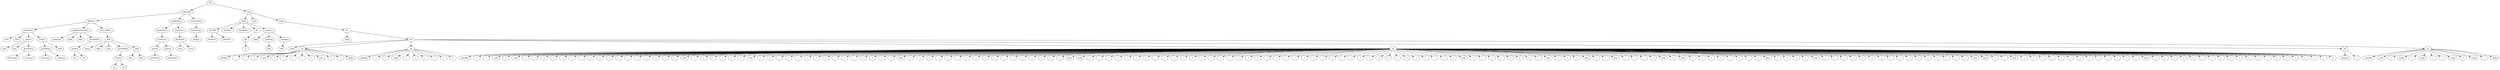 digraph Tree {
	"t0" [label = "TEI"];
	"t1" [label = "teiHeader"];
	"t2" [label = "fileDesc"];
	"t3" [label = "titleStmt"];
	"t4" [label = "title"];
	"t5" [label = "title"];
	"t6" [label = "author"];
	"t7" [label = "idno"];
	"t8" [label = "idno"];
	"t9" [label = "persName"];
	"t10" [label = "forename"];
	"t11" [label = "surname"];
	"t12" [label = "author"];
	"t13" [label = "persName"];
	"t14" [label = "forename"];
	"t15" [label = "surname"];
	"t16" [label = "idno"];
	"t17" [label = "publicationStmt"];
	"t18" [label = "publisher"];
	"t19" [label = "idno"];
	"t20" [label = "idno"];
	"t21" [label = "availability"];
	"t22" [label = "licence"];
	"t23" [label = "ab"];
	"t24" [label = "ref"];
	"t25" [label = "sourceDesc"];
	"t26" [label = "bibl"];
	"t27" [label = "name"];
	"t28" [label = "idno"];
	"t29" [label = "idno"];
	"t30" [label = "availability"];
	"t31" [label = "licence"];
	"t32" [label = "ab"];
	"t33" [label = "ref"];
	"t34" [label = "bibl"];
	"t35" [label = "date"];
	"t36" [label = "idno"];
	"t37" [label = "profileDesc"];
	"t38" [label = "particDesc"];
	"t39" [label = "listPerson"];
	"t40" [label = "person"];
	"t41" [label = "persName"];
	"t42" [label = "person"];
	"t43" [label = "persName"];
	"t44" [label = "textClass"];
	"t45" [label = "keywords"];
	"t46" [label = "term"];
	"t47" [label = "term"];
	"t48" [label = "revisionDesc"];
	"t49" [label = "listChange"];
	"t50" [label = "change"];
	"t51" [label = "text"];
	"t52" [label = "front"];
	"t53" [label = "docTitle"];
	"t54" [label = "titlePart"];
	"t55" [label = "titlePart"];
	"t56" [label = "docDate"];
	"t57" [label = "docAuthor"];
	"t58" [label = "div"];
	"t59" [label = "div"];
	"t60" [label = "p"];
	"t61" [label = "castList"];
	"t62" [label = "head"];
	"t63" [label = "castItem"];
	"t64" [label = "role"];
	"t65" [label = "castItem"];
	"t66" [label = "role"];
	"t67" [label = "note"];
	"t68" [label = "body"];
	"t69" [label = "div"];
	"t70" [label = "head"];
	"t71" [label = "div"];
	"t72" [label = "head"];
	"t73" [label = "sp"];
	"t74" [label = "speaker"];
	"t75" [label = "l"];
	"t76" [label = "l"];
	"t77" [label = "l"];
	"t78" [label = "note"];
	"t79" [label = "l"];
	"t80" [label = "l"];
	"t81" [label = "l"];
	"t82" [label = "l"];
	"t83" [label = "l"];
	"t84" [label = "note"];
	"t85" [label = "l"];
	"t86" [label = "l"];
	"t87" [label = "stage"];
	"t88" [label = "sp"];
	"t89" [label = "speaker"];
	"t90" [label = "l"];
	"t91" [label = "l"];
	"t92" [label = "stage"];
	"t93" [label = "l"];
	"t94" [label = "l"];
	"t95" [label = "l"];
	"t96" [label = "l"];
	"t97" [label = "l"];
	"t98" [label = "l"];
	"t99" [label = "sp"];
	"t100" [label = "speaker"];
	"t101" [label = "l"];
	"t102" [label = "l"];
	"t103" [label = "note"];
	"t104" [label = "l"];
	"t105" [label = "note"];
	"t106" [label = "l"];
	"t107" [label = "l"];
	"t108" [label = "l"];
	"t109" [label = "l"];
	"t110" [label = "l"];
	"t111" [label = "l"];
	"t112" [label = "l"];
	"t113" [label = "l"];
	"t114" [label = "l"];
	"t115" [label = "l"];
	"t116" [label = "l"];
	"t117" [label = "l"];
	"t118" [label = "l"];
	"t119" [label = "l"];
	"t120" [label = "l"];
	"t121" [label = "l"];
	"t122" [label = "l"];
	"t123" [label = "note"];
	"t124" [label = "l"];
	"t125" [label = "l"];
	"t126" [label = "l"];
	"t127" [label = "l"];
	"t128" [label = "l"];
	"t129" [label = "l"];
	"t130" [label = "note"];
	"t131" [label = "l"];
	"t132" [label = "l"];
	"t133" [label = "l"];
	"t134" [label = "l"];
	"t135" [label = "l"];
	"t136" [label = "l"];
	"t137" [label = "l"];
	"t138" [label = "l"];
	"t139" [label = "l"];
	"t140" [label = "l"];
	"t141" [label = "l"];
	"t142" [label = "l"];
	"t143" [label = "l"];
	"t144" [label = "l"];
	"t145" [label = "l"];
	"t146" [label = "note"];
	"t147" [label = "l"];
	"t148" [label = "l"];
	"t149" [label = "l"];
	"t150" [label = "l"];
	"t151" [label = "l"];
	"t152" [label = "l"];
	"t153" [label = "l"];
	"t154" [label = "l"];
	"t155" [label = "l"];
	"t156" [label = "l"];
	"t157" [label = "l"];
	"t158" [label = "l"];
	"t159" [label = "l"];
	"t160" [label = "l"];
	"t161" [label = "l"];
	"t162" [label = "l"];
	"t163" [label = "l"];
	"t164" [label = "note"];
	"t165" [label = "note"];
	"t166" [label = "l"];
	"t167" [label = "l"];
	"t168" [label = "l"];
	"t169" [label = "l"];
	"t170" [label = "l"];
	"t171" [label = "l"];
	"t172" [label = "l"];
	"t173" [label = "l"];
	"t174" [label = "l"];
	"t175" [label = "l"];
	"t176" [label = "l"];
	"t177" [label = "l"];
	"t178" [label = "l"];
	"t179" [label = "l"];
	"t180" [label = "l"];
	"t181" [label = "l"];
	"t182" [label = "l"];
	"t183" [label = "l"];
	"t184" [label = "l"];
	"t185" [label = "l"];
	"t186" [label = "l"];
	"t187" [label = "l"];
	"t188" [label = "l"];
	"t189" [label = "l"];
	"t190" [label = "l"];
	"t191" [label = "l"];
	"t192" [label = "l"];
	"t193" [label = "l"];
	"t194" [label = "l"];
	"t195" [label = "l"];
	"t196" [label = "l"];
	"t197" [label = "l"];
	"t198" [label = "l"];
	"t199" [label = "l"];
	"t200" [label = "l"];
	"t201" [label = "l"];
	"t202" [label = "l"];
	"t203" [label = "l"];
	"t204" [label = "l"];
	"t205" [label = "l"];
	"t206" [label = "note"];
	"t207" [label = "l"];
	"t208" [label = "l"];
	"t209" [label = "l"];
	"t210" [label = "l"];
	"t211" [label = "l"];
	"t212" [label = "l"];
	"t213" [label = "l"];
	"t214" [label = "l"];
	"t215" [label = "note"];
	"t216" [label = "l"];
	"t217" [label = "l"];
	"t218" [label = "l"];
	"t219" [label = "note"];
	"t220" [label = "l"];
	"t221" [label = "l"];
	"t222" [label = "note"];
	"t223" [label = "l"];
	"t224" [label = "l"];
	"t225" [label = "l"];
	"t226" [label = "l"];
	"t227" [label = "note"];
	"t228" [label = "l"];
	"t229" [label = "note"];
	"t230" [label = "l"];
	"t231" [label = "l"];
	"t232" [label = "l"];
	"t233" [label = "l"];
	"t234" [label = "l"];
	"t235" [label = "l"];
	"t236" [label = "l"];
	"t237" [label = "l"];
	"t238" [label = "note"];
	"t239" [label = "l"];
	"t240" [label = "l"];
	"t241" [label = "l"];
	"t242" [label = "l"];
	"t243" [label = "note"];
	"t244" [label = "l"];
	"t245" [label = "l"];
	"t246" [label = "l"];
	"t247" [label = "l"];
	"t248" [label = "l"];
	"t249" [label = "l"];
	"t250" [label = "l"];
	"t251" [label = "l"];
	"t252" [label = "l"];
	"t253" [label = "l"];
	"t254" [label = "l"];
	"t255" [label = "l"];
	"t256" [label = "l"];
	"t257" [label = "l"];
	"t258" [label = "l"];
	"t259" [label = "l"];
	"t260" [label = "note"];
	"t261" [label = "note"];
	"t262" [label = "l"];
	"t263" [label = "l"];
	"t264" [label = "note"];
	"t265" [label = "l"];
	"t266" [label = "l"];
	"t267" [label = "l"];
	"t268" [label = "l"];
	"t269" [label = "l"];
	"t270" [label = "l"];
	"t271" [label = "l"];
	"t272" [label = "l"];
	"t273" [label = "l"];
	"t274" [label = "l"];
	"t275" [label = "l"];
	"t276" [label = "l"];
	"t277" [label = "l"];
	"t278" [label = "note"];
	"t279" [label = "l"];
	"t280" [label = "l"];
	"t281" [label = "l"];
	"t282" [label = "l"];
	"t283" [label = "l"];
	"t284" [label = "l"];
	"t285" [label = "l"];
	"t286" [label = "l"];
	"t287" [label = "l"];
	"t288" [label = "l"];
	"t289" [label = "l"];
	"t290" [label = "l"];
	"t291" [label = "l"];
	"t292" [label = "l"];
	"t293" [label = "l"];
	"t294" [label = "l"];
	"t295" [label = "l"];
	"t296" [label = "l"];
	"t297" [label = "l"];
	"t298" [label = "l"];
	"t299" [label = "sp"];
	"t300" [label = "speaker"];
	"t301" [label = "l"];
	"t302" [label = "sp"];
	"t303" [label = "speaker"];
	"t304" [label = "note"];
	"t305" [label = "l"];
	"t306" [label = "stage"];
	"t307" [label = "l"];
	"t308" [label = "stage"];
	"t309" [label = "l"];
	"t310" [label = "l"];
	"t311" [label = "stage"];
	"t312" [label = "l"];
	"t313" [label = "stage"];
	"t314" [label = "l"];
	"t315" [label = "stage"];
	"t0" -> "t1";
	"t1" -> "t2";
	"t2" -> "t3";
	"t3" -> "t4";
	"t3" -> "t5";
	"t3" -> "t6";
	"t6" -> "t7";
	"t6" -> "t8";
	"t6" -> "t9";
	"t9" -> "t10";
	"t9" -> "t11";
	"t3" -> "t12";
	"t12" -> "t13";
	"t13" -> "t14";
	"t13" -> "t15";
	"t12" -> "t16";
	"t2" -> "t17";
	"t17" -> "t18";
	"t17" -> "t19";
	"t17" -> "t20";
	"t17" -> "t21";
	"t21" -> "t22";
	"t22" -> "t23";
	"t22" -> "t24";
	"t2" -> "t25";
	"t25" -> "t26";
	"t26" -> "t27";
	"t26" -> "t28";
	"t26" -> "t29";
	"t26" -> "t30";
	"t30" -> "t31";
	"t31" -> "t32";
	"t31" -> "t33";
	"t26" -> "t34";
	"t34" -> "t35";
	"t34" -> "t36";
	"t1" -> "t37";
	"t37" -> "t38";
	"t38" -> "t39";
	"t39" -> "t40";
	"t40" -> "t41";
	"t39" -> "t42";
	"t42" -> "t43";
	"t37" -> "t44";
	"t44" -> "t45";
	"t45" -> "t46";
	"t45" -> "t47";
	"t1" -> "t48";
	"t48" -> "t49";
	"t49" -> "t50";
	"t0" -> "t51";
	"t51" -> "t52";
	"t52" -> "t53";
	"t53" -> "t54";
	"t53" -> "t55";
	"t52" -> "t56";
	"t52" -> "t57";
	"t52" -> "t58";
	"t58" -> "t59";
	"t59" -> "t60";
	"t52" -> "t61";
	"t61" -> "t62";
	"t61" -> "t63";
	"t63" -> "t64";
	"t61" -> "t65";
	"t65" -> "t66";
	"t51" -> "t67";
	"t51" -> "t68";
	"t68" -> "t69";
	"t69" -> "t70";
	"t69" -> "t71";
	"t71" -> "t72";
	"t71" -> "t73";
	"t73" -> "t74";
	"t73" -> "t75";
	"t73" -> "t76";
	"t73" -> "t77";
	"t73" -> "t78";
	"t73" -> "t79";
	"t73" -> "t80";
	"t73" -> "t81";
	"t73" -> "t82";
	"t73" -> "t83";
	"t73" -> "t84";
	"t73" -> "t85";
	"t73" -> "t86";
	"t73" -> "t87";
	"t71" -> "t88";
	"t88" -> "t89";
	"t88" -> "t90";
	"t88" -> "t91";
	"t88" -> "t92";
	"t88" -> "t93";
	"t88" -> "t94";
	"t88" -> "t95";
	"t88" -> "t96";
	"t88" -> "t97";
	"t88" -> "t98";
	"t71" -> "t99";
	"t99" -> "t100";
	"t99" -> "t101";
	"t99" -> "t102";
	"t99" -> "t103";
	"t99" -> "t104";
	"t99" -> "t105";
	"t99" -> "t106";
	"t99" -> "t107";
	"t99" -> "t108";
	"t99" -> "t109";
	"t99" -> "t110";
	"t99" -> "t111";
	"t99" -> "t112";
	"t99" -> "t113";
	"t99" -> "t114";
	"t99" -> "t115";
	"t99" -> "t116";
	"t99" -> "t117";
	"t99" -> "t118";
	"t99" -> "t119";
	"t99" -> "t120";
	"t99" -> "t121";
	"t99" -> "t122";
	"t99" -> "t123";
	"t99" -> "t124";
	"t99" -> "t125";
	"t99" -> "t126";
	"t99" -> "t127";
	"t99" -> "t128";
	"t99" -> "t129";
	"t99" -> "t130";
	"t99" -> "t131";
	"t99" -> "t132";
	"t99" -> "t133";
	"t99" -> "t134";
	"t99" -> "t135";
	"t99" -> "t136";
	"t99" -> "t137";
	"t99" -> "t138";
	"t99" -> "t139";
	"t99" -> "t140";
	"t99" -> "t141";
	"t99" -> "t142";
	"t99" -> "t143";
	"t99" -> "t144";
	"t99" -> "t145";
	"t99" -> "t146";
	"t99" -> "t147";
	"t99" -> "t148";
	"t99" -> "t149";
	"t99" -> "t150";
	"t99" -> "t151";
	"t99" -> "t152";
	"t99" -> "t153";
	"t99" -> "t154";
	"t99" -> "t155";
	"t99" -> "t156";
	"t99" -> "t157";
	"t99" -> "t158";
	"t99" -> "t159";
	"t99" -> "t160";
	"t99" -> "t161";
	"t99" -> "t162";
	"t99" -> "t163";
	"t99" -> "t164";
	"t99" -> "t165";
	"t99" -> "t166";
	"t99" -> "t167";
	"t99" -> "t168";
	"t99" -> "t169";
	"t99" -> "t170";
	"t99" -> "t171";
	"t99" -> "t172";
	"t99" -> "t173";
	"t99" -> "t174";
	"t99" -> "t175";
	"t99" -> "t176";
	"t99" -> "t177";
	"t99" -> "t178";
	"t99" -> "t179";
	"t99" -> "t180";
	"t99" -> "t181";
	"t99" -> "t182";
	"t99" -> "t183";
	"t99" -> "t184";
	"t99" -> "t185";
	"t99" -> "t186";
	"t99" -> "t187";
	"t99" -> "t188";
	"t99" -> "t189";
	"t99" -> "t190";
	"t99" -> "t191";
	"t99" -> "t192";
	"t99" -> "t193";
	"t99" -> "t194";
	"t99" -> "t195";
	"t99" -> "t196";
	"t99" -> "t197";
	"t99" -> "t198";
	"t99" -> "t199";
	"t99" -> "t200";
	"t99" -> "t201";
	"t99" -> "t202";
	"t99" -> "t203";
	"t99" -> "t204";
	"t99" -> "t205";
	"t99" -> "t206";
	"t99" -> "t207";
	"t99" -> "t208";
	"t99" -> "t209";
	"t99" -> "t210";
	"t99" -> "t211";
	"t99" -> "t212";
	"t99" -> "t213";
	"t99" -> "t214";
	"t99" -> "t215";
	"t99" -> "t216";
	"t99" -> "t217";
	"t99" -> "t218";
	"t99" -> "t219";
	"t99" -> "t220";
	"t99" -> "t221";
	"t99" -> "t222";
	"t99" -> "t223";
	"t99" -> "t224";
	"t99" -> "t225";
	"t99" -> "t226";
	"t99" -> "t227";
	"t99" -> "t228";
	"t99" -> "t229";
	"t99" -> "t230";
	"t99" -> "t231";
	"t99" -> "t232";
	"t99" -> "t233";
	"t99" -> "t234";
	"t99" -> "t235";
	"t99" -> "t236";
	"t99" -> "t237";
	"t99" -> "t238";
	"t99" -> "t239";
	"t99" -> "t240";
	"t99" -> "t241";
	"t99" -> "t242";
	"t99" -> "t243";
	"t99" -> "t244";
	"t99" -> "t245";
	"t99" -> "t246";
	"t99" -> "t247";
	"t99" -> "t248";
	"t99" -> "t249";
	"t99" -> "t250";
	"t99" -> "t251";
	"t99" -> "t252";
	"t99" -> "t253";
	"t99" -> "t254";
	"t99" -> "t255";
	"t99" -> "t256";
	"t99" -> "t257";
	"t99" -> "t258";
	"t99" -> "t259";
	"t99" -> "t260";
	"t99" -> "t261";
	"t99" -> "t262";
	"t99" -> "t263";
	"t99" -> "t264";
	"t99" -> "t265";
	"t99" -> "t266";
	"t99" -> "t267";
	"t99" -> "t268";
	"t99" -> "t269";
	"t99" -> "t270";
	"t99" -> "t271";
	"t99" -> "t272";
	"t99" -> "t273";
	"t99" -> "t274";
	"t99" -> "t275";
	"t99" -> "t276";
	"t99" -> "t277";
	"t99" -> "t278";
	"t99" -> "t279";
	"t99" -> "t280";
	"t99" -> "t281";
	"t99" -> "t282";
	"t99" -> "t283";
	"t99" -> "t284";
	"t99" -> "t285";
	"t99" -> "t286";
	"t99" -> "t287";
	"t99" -> "t288";
	"t99" -> "t289";
	"t99" -> "t290";
	"t99" -> "t291";
	"t99" -> "t292";
	"t99" -> "t293";
	"t99" -> "t294";
	"t99" -> "t295";
	"t99" -> "t296";
	"t99" -> "t297";
	"t99" -> "t298";
	"t71" -> "t299";
	"t299" -> "t300";
	"t299" -> "t301";
	"t71" -> "t302";
	"t302" -> "t303";
	"t302" -> "t304";
	"t302" -> "t305";
	"t302" -> "t306";
	"t302" -> "t307";
	"t302" -> "t308";
	"t302" -> "t309";
	"t302" -> "t310";
	"t302" -> "t311";
	"t302" -> "t312";
	"t302" -> "t313";
	"t302" -> "t314";
	"t302" -> "t315";
}
